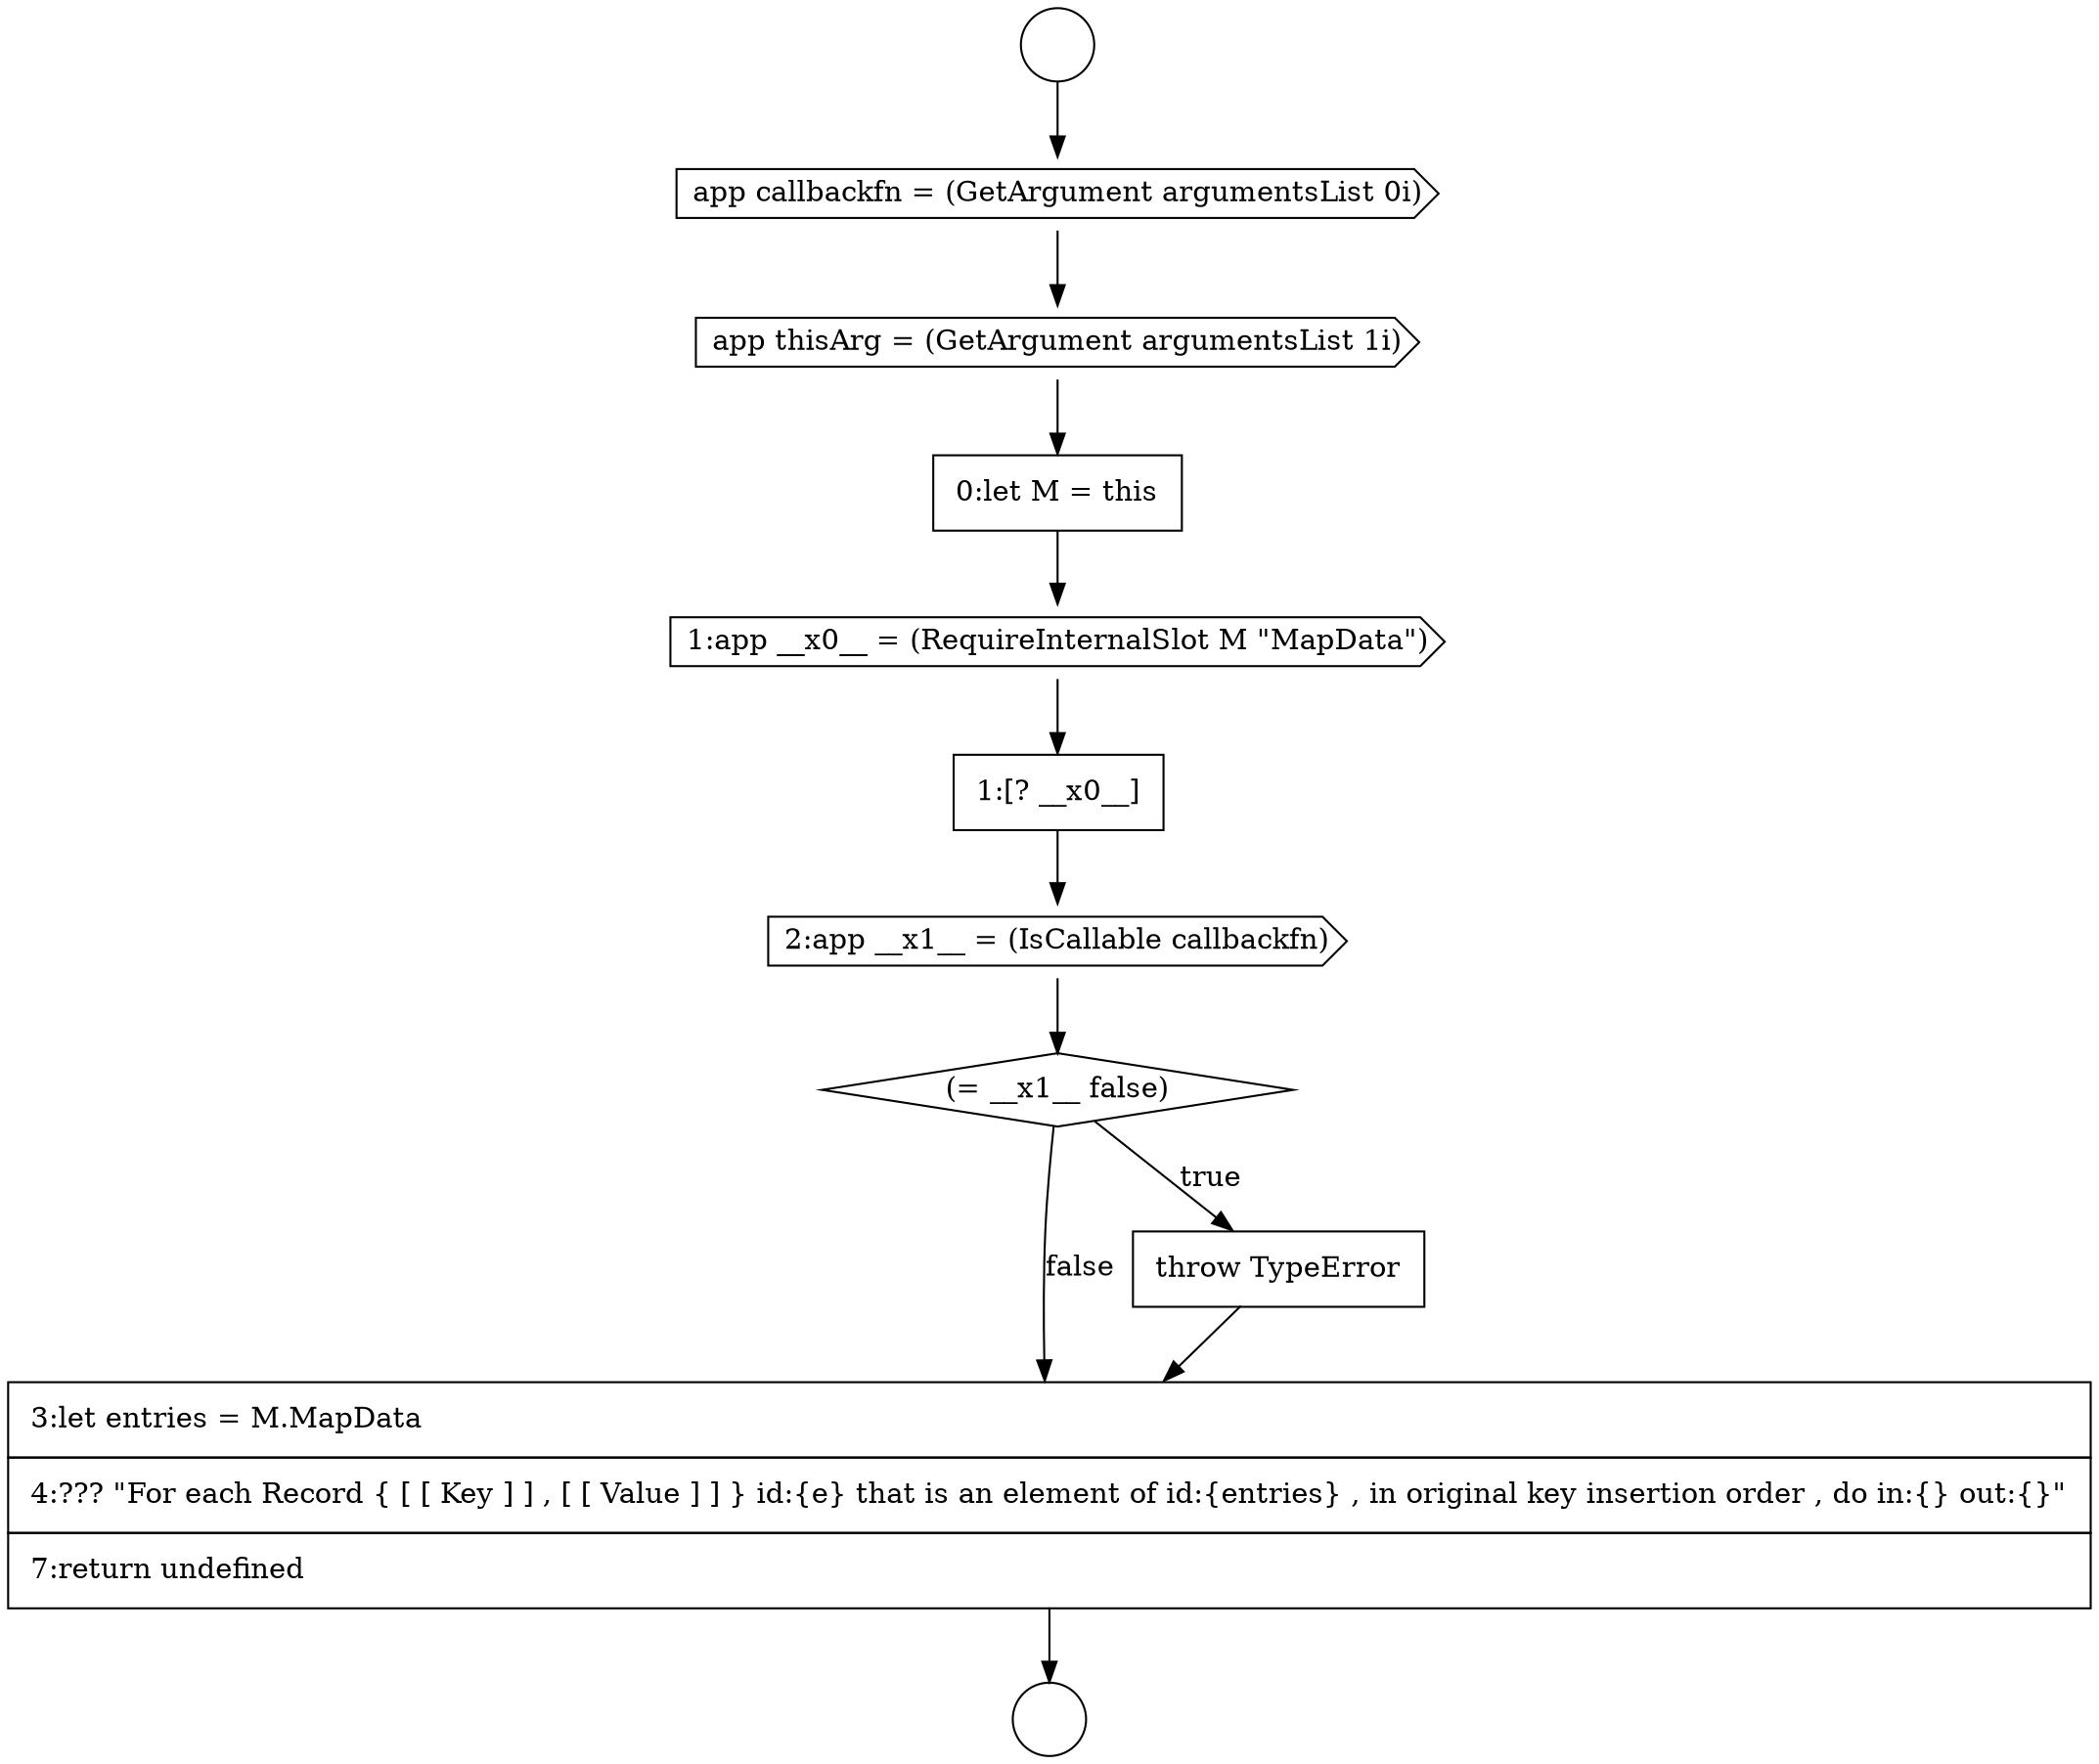 digraph {
  node16512 [shape=circle label=" " color="black" fillcolor="white" style=filled]
  node16516 [shape=cds, label=<<font color="black">1:app __x0__ = (RequireInternalSlot M &quot;MapData&quot;)</font>> color="black" fillcolor="white" style=filled]
  node16519 [shape=diamond, label=<<font color="black">(= __x1__ false)</font>> color="black" fillcolor="white" style=filled]
  node16521 [shape=none, margin=0, label=<<font color="black">
    <table border="0" cellborder="1" cellspacing="0" cellpadding="10">
      <tr><td align="left">3:let entries = M.MapData</td></tr>
      <tr><td align="left">4:??? &quot;For each Record { [ [ Key ] ] , [ [ Value ] ] } id:{e} that is an element of id:{entries} , in original key insertion order , do in:{} out:{}&quot;</td></tr>
      <tr><td align="left">7:return undefined</td></tr>
    </table>
  </font>> color="black" fillcolor="white" style=filled]
  node16517 [shape=none, margin=0, label=<<font color="black">
    <table border="0" cellborder="1" cellspacing="0" cellpadding="10">
      <tr><td align="left">1:[? __x0__]</td></tr>
    </table>
  </font>> color="black" fillcolor="white" style=filled]
  node16514 [shape=cds, label=<<font color="black">app thisArg = (GetArgument argumentsList 1i)</font>> color="black" fillcolor="white" style=filled]
  node16511 [shape=circle label=" " color="black" fillcolor="white" style=filled]
  node16513 [shape=cds, label=<<font color="black">app callbackfn = (GetArgument argumentsList 0i)</font>> color="black" fillcolor="white" style=filled]
  node16520 [shape=none, margin=0, label=<<font color="black">
    <table border="0" cellborder="1" cellspacing="0" cellpadding="10">
      <tr><td align="left">throw TypeError</td></tr>
    </table>
  </font>> color="black" fillcolor="white" style=filled]
  node16515 [shape=none, margin=0, label=<<font color="black">
    <table border="0" cellborder="1" cellspacing="0" cellpadding="10">
      <tr><td align="left">0:let M = this</td></tr>
    </table>
  </font>> color="black" fillcolor="white" style=filled]
  node16518 [shape=cds, label=<<font color="black">2:app __x1__ = (IsCallable callbackfn)</font>> color="black" fillcolor="white" style=filled]
  node16519 -> node16520 [label=<<font color="black">true</font>> color="black"]
  node16519 -> node16521 [label=<<font color="black">false</font>> color="black"]
  node16517 -> node16518 [ color="black"]
  node16514 -> node16515 [ color="black"]
  node16518 -> node16519 [ color="black"]
  node16520 -> node16521 [ color="black"]
  node16516 -> node16517 [ color="black"]
  node16513 -> node16514 [ color="black"]
  node16521 -> node16512 [ color="black"]
  node16515 -> node16516 [ color="black"]
  node16511 -> node16513 [ color="black"]
}

